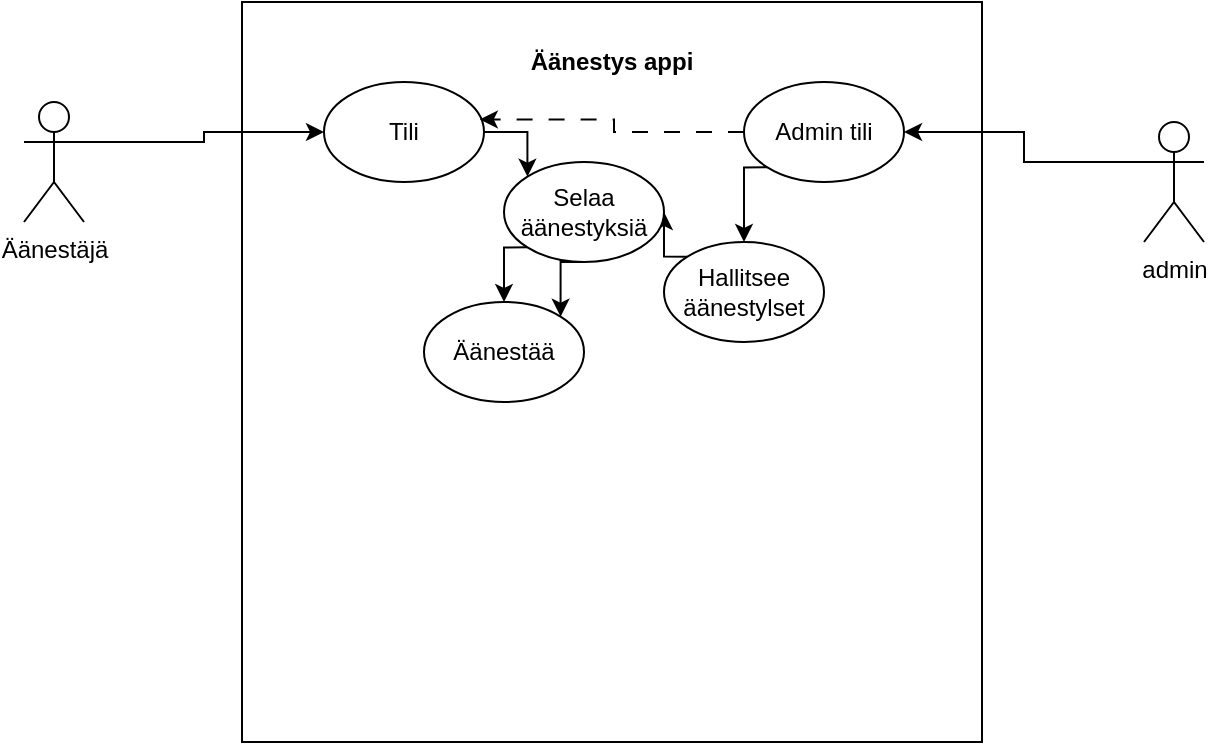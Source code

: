 <mxfile version="21.6.9" type="device">
  <diagram name="Sivu-1" id="Mqq9JCyHEjIGJzANdjWn">
    <mxGraphModel dx="680" dy="390" grid="1" gridSize="10" guides="1" tooltips="1" connect="1" arrows="1" fold="1" page="1" pageScale="1" pageWidth="827" pageHeight="1169" math="0" shadow="0">
      <root>
        <mxCell id="0" />
        <mxCell id="1" parent="0" />
        <mxCell id="zw__ZQO_Ojjy974moBZC-1" value="&lt;h4&gt;Äänestys appi&lt;/h4&gt;" style="whiteSpace=wrap;html=1;aspect=fixed;horizontal=1;verticalAlign=top;" parent="1" vertex="1">
          <mxGeometry x="229" y="140" width="370" height="370" as="geometry" />
        </mxCell>
        <mxCell id="xdyq5nJcAcStdDDi5d1--9" style="edgeStyle=orthogonalEdgeStyle;rounded=0;orthogonalLoop=1;jettySize=auto;html=1;exitX=1;exitY=0.333;exitDx=0;exitDy=0;exitPerimeter=0;" edge="1" parent="1" source="xdyq5nJcAcStdDDi5d1--1" target="xdyq5nJcAcStdDDi5d1--5">
          <mxGeometry relative="1" as="geometry" />
        </mxCell>
        <mxCell id="xdyq5nJcAcStdDDi5d1--1" value="Äänestäjä" style="shape=umlActor;verticalLabelPosition=bottom;verticalAlign=top;html=1;outlineConnect=0;" vertex="1" parent="1">
          <mxGeometry x="120" y="190" width="30" height="60" as="geometry" />
        </mxCell>
        <mxCell id="xdyq5nJcAcStdDDi5d1--10" style="edgeStyle=orthogonalEdgeStyle;rounded=0;orthogonalLoop=1;jettySize=auto;html=1;exitX=0;exitY=0.333;exitDx=0;exitDy=0;exitPerimeter=0;entryX=1;entryY=0.5;entryDx=0;entryDy=0;" edge="1" parent="1" source="xdyq5nJcAcStdDDi5d1--2" target="xdyq5nJcAcStdDDi5d1--7">
          <mxGeometry relative="1" as="geometry" />
        </mxCell>
        <mxCell id="xdyq5nJcAcStdDDi5d1--2" value="admin" style="shape=umlActor;verticalLabelPosition=bottom;verticalAlign=top;html=1;outlineConnect=0;" vertex="1" parent="1">
          <mxGeometry x="680" y="200" width="30" height="60" as="geometry" />
        </mxCell>
        <mxCell id="xdyq5nJcAcStdDDi5d1--17" style="edgeStyle=orthogonalEdgeStyle;rounded=0;orthogonalLoop=1;jettySize=auto;html=1;exitX=1;exitY=0.5;exitDx=0;exitDy=0;entryX=0;entryY=0;entryDx=0;entryDy=0;" edge="1" parent="1" source="xdyq5nJcAcStdDDi5d1--5" target="xdyq5nJcAcStdDDi5d1--15">
          <mxGeometry relative="1" as="geometry" />
        </mxCell>
        <mxCell id="xdyq5nJcAcStdDDi5d1--5" value="Tili" style="ellipse;whiteSpace=wrap;html=1;" vertex="1" parent="1">
          <mxGeometry x="270" y="180" width="80" height="50" as="geometry" />
        </mxCell>
        <mxCell id="xdyq5nJcAcStdDDi5d1--13" style="edgeStyle=orthogonalEdgeStyle;rounded=0;orthogonalLoop=1;jettySize=auto;html=1;exitX=0;exitY=1;exitDx=0;exitDy=0;entryX=0.5;entryY=0;entryDx=0;entryDy=0;" edge="1" parent="1" source="xdyq5nJcAcStdDDi5d1--7" target="xdyq5nJcAcStdDDi5d1--12">
          <mxGeometry relative="1" as="geometry" />
        </mxCell>
        <mxCell id="xdyq5nJcAcStdDDi5d1--21" style="edgeStyle=orthogonalEdgeStyle;rounded=0;orthogonalLoop=1;jettySize=auto;html=1;exitX=0;exitY=0.5;exitDx=0;exitDy=0;entryX=0.974;entryY=0.374;entryDx=0;entryDy=0;entryPerimeter=0;dashed=1;dashPattern=8 8;" edge="1" parent="1" source="xdyq5nJcAcStdDDi5d1--7" target="xdyq5nJcAcStdDDi5d1--5">
          <mxGeometry relative="1" as="geometry" />
        </mxCell>
        <mxCell id="xdyq5nJcAcStdDDi5d1--7" value="Admin tili" style="ellipse;whiteSpace=wrap;html=1;" vertex="1" parent="1">
          <mxGeometry x="480" y="180" width="80" height="50" as="geometry" />
        </mxCell>
        <mxCell id="xdyq5nJcAcStdDDi5d1--20" style="edgeStyle=orthogonalEdgeStyle;rounded=0;orthogonalLoop=1;jettySize=auto;html=1;exitX=0;exitY=0;exitDx=0;exitDy=0;entryX=1;entryY=0.5;entryDx=0;entryDy=0;" edge="1" parent="1" source="xdyq5nJcAcStdDDi5d1--12" target="xdyq5nJcAcStdDDi5d1--15">
          <mxGeometry relative="1" as="geometry" />
        </mxCell>
        <mxCell id="xdyq5nJcAcStdDDi5d1--12" value="Hallitsee äänestylset" style="ellipse;whiteSpace=wrap;html=1;" vertex="1" parent="1">
          <mxGeometry x="440" y="260" width="80" height="50" as="geometry" />
        </mxCell>
        <mxCell id="xdyq5nJcAcStdDDi5d1--14" value="Äänestää" style="ellipse;whiteSpace=wrap;html=1;" vertex="1" parent="1">
          <mxGeometry x="320" y="290" width="80" height="50" as="geometry" />
        </mxCell>
        <mxCell id="xdyq5nJcAcStdDDi5d1--18" style="edgeStyle=orthogonalEdgeStyle;rounded=0;orthogonalLoop=1;jettySize=auto;html=1;exitX=0;exitY=1;exitDx=0;exitDy=0;entryX=0.5;entryY=0;entryDx=0;entryDy=0;" edge="1" parent="1" source="xdyq5nJcAcStdDDi5d1--15" target="xdyq5nJcAcStdDDi5d1--14">
          <mxGeometry relative="1" as="geometry" />
        </mxCell>
        <mxCell id="xdyq5nJcAcStdDDi5d1--19" style="edgeStyle=orthogonalEdgeStyle;rounded=0;orthogonalLoop=1;jettySize=auto;html=1;exitX=0.5;exitY=1;exitDx=0;exitDy=0;entryX=1;entryY=0;entryDx=0;entryDy=0;" edge="1" parent="1" source="xdyq5nJcAcStdDDi5d1--15" target="xdyq5nJcAcStdDDi5d1--14">
          <mxGeometry relative="1" as="geometry" />
        </mxCell>
        <mxCell id="xdyq5nJcAcStdDDi5d1--15" value="Selaa äänestyksiä" style="ellipse;whiteSpace=wrap;html=1;" vertex="1" parent="1">
          <mxGeometry x="360" y="220" width="80" height="50" as="geometry" />
        </mxCell>
      </root>
    </mxGraphModel>
  </diagram>
</mxfile>
